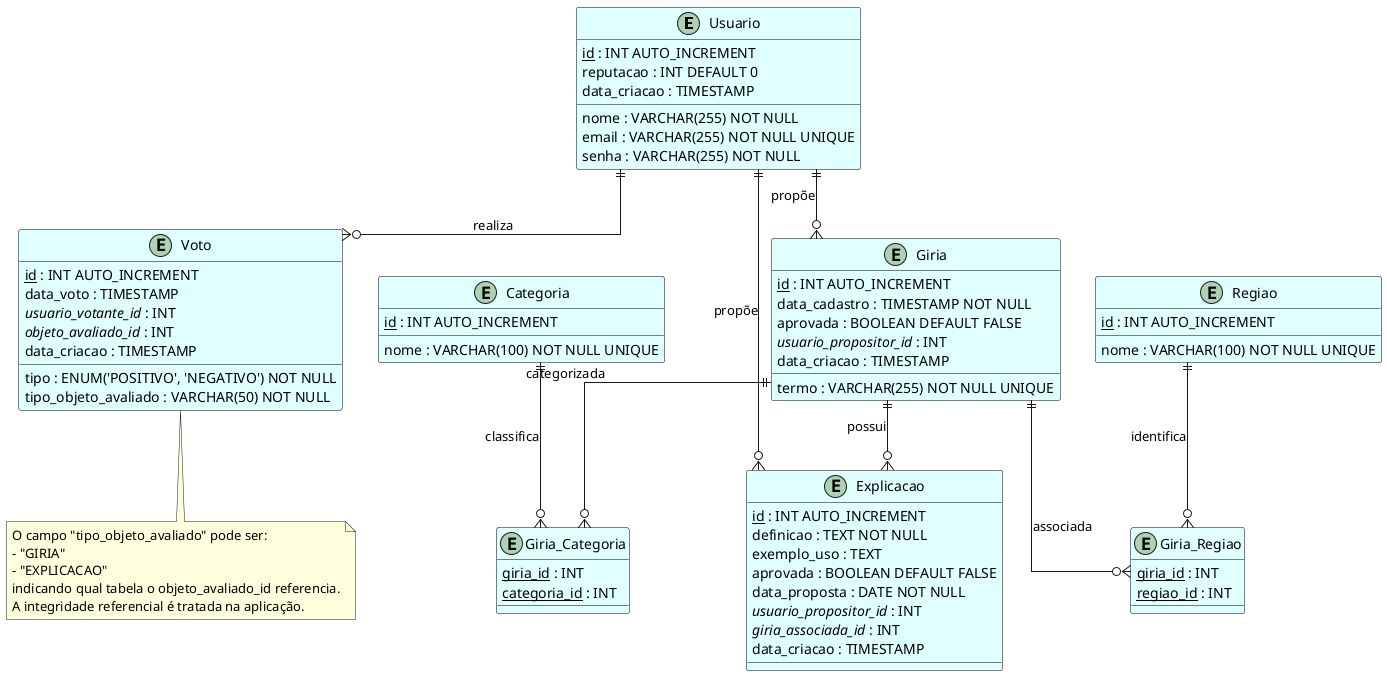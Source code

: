 @startuml ModelagemER_SistemaGirias

!define primary_key(x) <u>x</u>
!define foreign_key(x) <i>x</i>
!define enum(x) <color:MediumPurple>x</color>

skinparam linetype ortho
skinparam shadowing false
skinparam handwritten false
skinparam defaultFontName Arial
skinparam monochrome false
skinparam packageStyle rectangle
skinparam stereotypeCBackgroundColor #A9DCDF
skinparam classBorderColor Black
skinparam classBackgroundColor LightCyan

' Entidades
entity "Usuario" as usuario {
  primary_key(id) : INT AUTO_INCREMENT
  nome : VARCHAR(255) NOT NULL
  email : VARCHAR(255) NOT NULL UNIQUE
  senha : VARCHAR(255) NOT NULL
  reputacao : INT DEFAULT 0
  data_criacao : TIMESTAMP
}

entity "Giria" as giria {
  primary_key(id) : INT AUTO_INCREMENT
  termo : VARCHAR(255) NOT NULL UNIQUE
  data_cadastro : TIMESTAMP NOT NULL
  aprovada : BOOLEAN DEFAULT FALSE
  foreign_key(usuario_propositor_id) : INT
  data_criacao : TIMESTAMP
}

entity "Explicacao" as explicacao {
  primary_key(id) : INT AUTO_INCREMENT
  definicao : TEXT NOT NULL
  exemplo_uso : TEXT
  aprovada : BOOLEAN DEFAULT FALSE
  data_proposta : DATE NOT NULL
  foreign_key(usuario_propositor_id) : INT
  foreign_key(giria_associada_id) : INT
  data_criacao : TIMESTAMP
}

entity "Voto" as voto {
  primary_key(id) : INT AUTO_INCREMENT
  tipo : ENUM('POSITIVO', 'NEGATIVO') NOT NULL
  data_voto : TIMESTAMP
  foreign_key(usuario_votante_id) : INT
  foreign_key(objeto_avaliado_id) : INT
  tipo_objeto_avaliado : VARCHAR(50) NOT NULL
  data_criacao : TIMESTAMP
}

entity "Categoria" as categoria {
  primary_key(id) : INT AUTO_INCREMENT
  nome : VARCHAR(100) NOT NULL UNIQUE
}

entity "Regiao" as regiao {
  primary_key(id) : INT AUTO_INCREMENT
  nome : VARCHAR(100) NOT NULL UNIQUE
}

entity "Giria_Categoria" as giria_categoria {
  primary_key(giria_id) : INT
  primary_key(categoria_id) : INT
}

entity "Giria_Regiao" as giria_regiao {
  primary_key(giria_id) : INT
  primary_key(regiao_id) : INT
}

' Relacionamentos
usuario ||--o{ giria : "propõe"
usuario ||--o{ explicacao : "propõe"
usuario ||--o{ voto : "realiza"

giria ||--o{ explicacao : "possui"
giria ||--o{ giria_categoria : "categorizada"
giria ||--o{ giria_regiao : "associada"

categoria ||--o{ giria_categoria : "classifica"
regiao ||--o{ giria_regiao : "identifica"

note bottom of voto
  O campo "tipo_objeto_avaliado" pode ser:
  - "GIRIA"
  - "EXPLICACAO"
  indicando qual tabela o objeto_avaliado_id referencia.
  A integridade referencial é tratada na aplicação.
end note

@enduml
